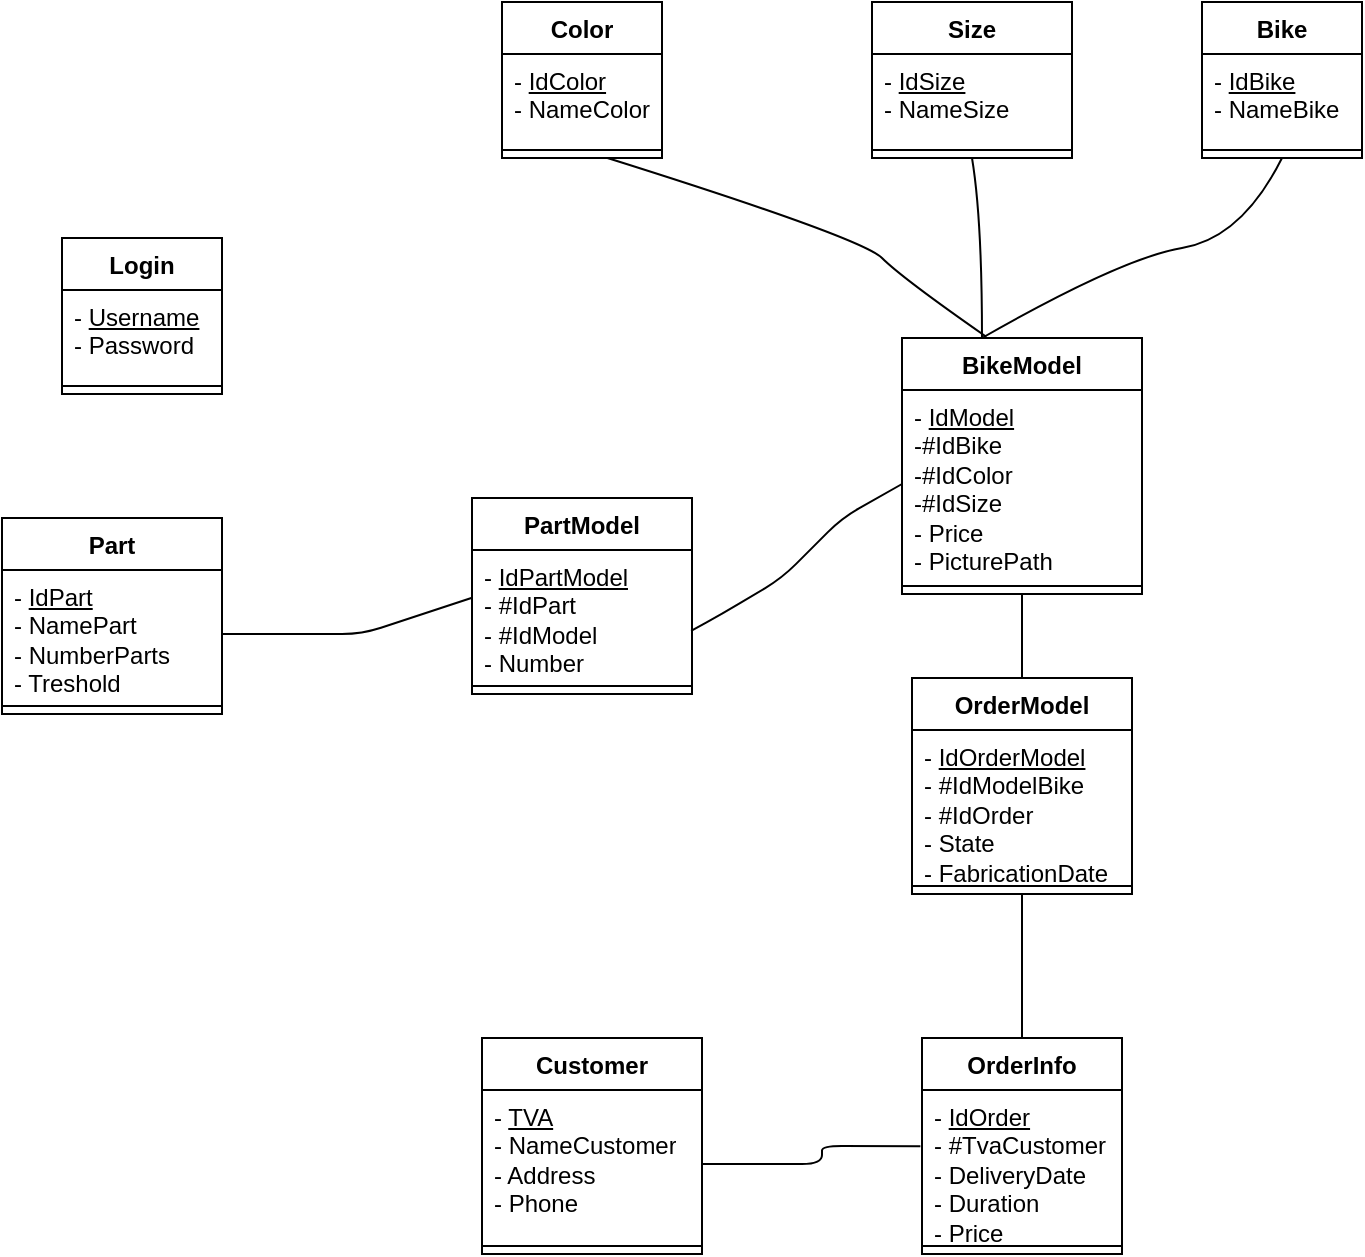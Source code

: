 <mxfile version="16.6.1" type="device"><diagram id="qX9gPibm-6a1j7SN708z" name="Page-1"><mxGraphModel dx="1221" dy="613" grid="1" gridSize="10" guides="1" tooltips="1" connect="1" arrows="1" fold="1" page="1" pageScale="1" pageWidth="1169" pageHeight="827" math="0" shadow="0"><root><mxCell id="0"/><mxCell id="1" parent="0"/><mxCell id="qB4ZOEkqcGy3bJjALOt4-6" value="Login" style="swimlane;fontStyle=1;align=center;verticalAlign=top;childLayout=stackLayout;horizontal=1;startSize=26;horizontalStack=0;resizeParent=1;resizeParentMax=0;resizeLast=0;collapsible=1;marginBottom=0;" parent="1" vertex="1"><mxGeometry x="275" y="218" width="80" height="78" as="geometry"/></mxCell><mxCell id="qB4ZOEkqcGy3bJjALOt4-7" value="- &lt;u&gt;Username&lt;/u&gt;&lt;br&gt;- Password" style="text;strokeColor=none;fillColor=none;align=left;verticalAlign=top;spacingLeft=4;spacingRight=4;overflow=hidden;rotatable=0;points=[[0,0.5],[1,0.5]];portConstraint=eastwest;fontStyle=0;html=1;" parent="qB4ZOEkqcGy3bJjALOt4-6" vertex="1"><mxGeometry y="26" width="80" height="44" as="geometry"/></mxCell><mxCell id="qB4ZOEkqcGy3bJjALOt4-8" value="" style="line;strokeWidth=1;fillColor=none;align=left;verticalAlign=middle;spacingTop=-1;spacingLeft=3;spacingRight=3;rotatable=0;labelPosition=right;points=[];portConstraint=eastwest;" parent="qB4ZOEkqcGy3bJjALOt4-6" vertex="1"><mxGeometry y="70" width="80" height="8" as="geometry"/></mxCell><mxCell id="qB4ZOEkqcGy3bJjALOt4-10" value="BikeModel" style="swimlane;fontStyle=1;align=center;verticalAlign=top;childLayout=stackLayout;horizontal=1;startSize=26;horizontalStack=0;resizeParent=1;resizeParentMax=0;resizeLast=0;collapsible=1;marginBottom=0;" parent="1" vertex="1"><mxGeometry x="695" y="268" width="120" height="128" as="geometry"/></mxCell><mxCell id="qB4ZOEkqcGy3bJjALOt4-11" value="- &lt;u&gt;IdModel&lt;/u&gt;&lt;br&gt;-#IdBike&lt;br&gt;-#IdColor&lt;br&gt;-#IdSize&lt;br&gt;- Price&lt;br&gt;- PicturePath" style="text;strokeColor=none;fillColor=none;align=left;verticalAlign=top;spacingLeft=4;spacingRight=4;overflow=hidden;rotatable=0;points=[[0,0.5],[1,0.5]];portConstraint=eastwest;fontStyle=0;html=1;" parent="qB4ZOEkqcGy3bJjALOt4-10" vertex="1"><mxGeometry y="26" width="120" height="94" as="geometry"/></mxCell><mxCell id="qB4ZOEkqcGy3bJjALOt4-12" value="" style="line;strokeWidth=1;fillColor=none;align=left;verticalAlign=middle;spacingTop=-1;spacingLeft=3;spacingRight=3;rotatable=0;labelPosition=right;points=[];portConstraint=eastwest;" parent="qB4ZOEkqcGy3bJjALOt4-10" vertex="1"><mxGeometry y="120" width="120" height="8" as="geometry"/></mxCell><mxCell id="qB4ZOEkqcGy3bJjALOt4-13" value="OrderModel" style="swimlane;fontStyle=1;align=center;verticalAlign=top;childLayout=stackLayout;horizontal=1;startSize=26;horizontalStack=0;resizeParent=1;resizeParentMax=0;resizeLast=0;collapsible=1;marginBottom=0;" parent="1" vertex="1"><mxGeometry x="700" y="438" width="110" height="108" as="geometry"/></mxCell><mxCell id="qB4ZOEkqcGy3bJjALOt4-14" value="- &lt;u&gt;IdOrderModel&lt;/u&gt;&lt;br&gt;- #IdModelBike&lt;br&gt;- #IdOrder&lt;br&gt;- State&lt;br&gt;- FabricationDate" style="text;strokeColor=none;fillColor=none;align=left;verticalAlign=top;spacingLeft=4;spacingRight=4;overflow=hidden;rotatable=0;points=[[0,0.5],[1,0.5]];portConstraint=eastwest;fontStyle=0;html=1;" parent="qB4ZOEkqcGy3bJjALOt4-13" vertex="1"><mxGeometry y="26" width="110" height="74" as="geometry"/></mxCell><mxCell id="qB4ZOEkqcGy3bJjALOt4-15" value="" style="line;strokeWidth=1;fillColor=none;align=left;verticalAlign=middle;spacingTop=-1;spacingLeft=3;spacingRight=3;rotatable=0;labelPosition=right;points=[];portConstraint=eastwest;" parent="qB4ZOEkqcGy3bJjALOt4-13" vertex="1"><mxGeometry y="100" width="110" height="8" as="geometry"/></mxCell><mxCell id="qB4ZOEkqcGy3bJjALOt4-16" value="OrderInfo" style="swimlane;fontStyle=1;align=center;verticalAlign=top;childLayout=stackLayout;horizontal=1;startSize=26;horizontalStack=0;resizeParent=1;resizeParentMax=0;resizeLast=0;collapsible=1;marginBottom=0;" parent="1" vertex="1"><mxGeometry x="705" y="618" width="100" height="108" as="geometry"/></mxCell><mxCell id="qB4ZOEkqcGy3bJjALOt4-17" value="- &lt;u&gt;IdOrder&lt;/u&gt;&lt;br&gt;- #TvaCustomer&lt;br&gt;- DeliveryDate&lt;br&gt;- Duration&lt;br&gt;- Price" style="text;strokeColor=none;fillColor=none;align=left;verticalAlign=top;spacingLeft=4;spacingRight=4;overflow=hidden;rotatable=0;points=[[0,0.5],[1,0.5]];portConstraint=eastwest;fontStyle=0;html=1;" parent="qB4ZOEkqcGy3bJjALOt4-16" vertex="1"><mxGeometry y="26" width="100" height="74" as="geometry"/></mxCell><mxCell id="qB4ZOEkqcGy3bJjALOt4-18" value="" style="line;strokeWidth=1;fillColor=none;align=left;verticalAlign=middle;spacingTop=-1;spacingLeft=3;spacingRight=3;rotatable=0;labelPosition=right;points=[];portConstraint=eastwest;" parent="qB4ZOEkqcGy3bJjALOt4-16" vertex="1"><mxGeometry y="100" width="100" height="8" as="geometry"/></mxCell><mxCell id="qB4ZOEkqcGy3bJjALOt4-19" value="Part" style="swimlane;fontStyle=1;align=center;verticalAlign=top;childLayout=stackLayout;horizontal=1;startSize=26;horizontalStack=0;resizeParent=1;resizeParentMax=0;resizeLast=0;collapsible=1;marginBottom=0;" parent="1" vertex="1"><mxGeometry x="245" y="358" width="110" height="98" as="geometry"/></mxCell><mxCell id="qB4ZOEkqcGy3bJjALOt4-20" value="- &lt;u&gt;IdPart&lt;/u&gt;&lt;br&gt;- NamePart&lt;br&gt;- NumberParts&lt;br&gt;- Treshold" style="text;strokeColor=none;fillColor=none;align=left;verticalAlign=top;spacingLeft=4;spacingRight=4;overflow=hidden;rotatable=0;points=[[0,0.5],[1,0.5]];portConstraint=eastwest;fontStyle=0;html=1;" parent="qB4ZOEkqcGy3bJjALOt4-19" vertex="1"><mxGeometry y="26" width="110" height="64" as="geometry"/></mxCell><mxCell id="qB4ZOEkqcGy3bJjALOt4-21" value="" style="line;strokeWidth=1;fillColor=none;align=left;verticalAlign=middle;spacingTop=-1;spacingLeft=3;spacingRight=3;rotatable=0;labelPosition=right;points=[];portConstraint=eastwest;" parent="qB4ZOEkqcGy3bJjALOt4-19" vertex="1"><mxGeometry y="90" width="110" height="8" as="geometry"/></mxCell><mxCell id="qB4ZOEkqcGy3bJjALOt4-22" value="PartModel" style="swimlane;fontStyle=1;align=center;verticalAlign=top;childLayout=stackLayout;horizontal=1;startSize=26;horizontalStack=0;resizeParent=1;resizeParentMax=0;resizeLast=0;collapsible=1;marginBottom=0;" parent="1" vertex="1"><mxGeometry x="480" y="348" width="110" height="98" as="geometry"/></mxCell><mxCell id="qB4ZOEkqcGy3bJjALOt4-23" value="- &lt;u&gt;IdPartModel&lt;/u&gt;&lt;br&gt;- #IdPart&lt;br&gt;- #IdModel&lt;br&gt;- Number" style="text;strokeColor=none;fillColor=none;align=left;verticalAlign=top;spacingLeft=4;spacingRight=4;overflow=hidden;rotatable=0;points=[[0,0.5],[1,0.5]];portConstraint=eastwest;fontStyle=0;html=1;" parent="qB4ZOEkqcGy3bJjALOt4-22" vertex="1"><mxGeometry y="26" width="110" height="64" as="geometry"/></mxCell><mxCell id="qB4ZOEkqcGy3bJjALOt4-24" value="" style="line;strokeWidth=1;fillColor=none;align=left;verticalAlign=middle;spacingTop=-1;spacingLeft=3;spacingRight=3;rotatable=0;labelPosition=right;points=[];portConstraint=eastwest;" parent="qB4ZOEkqcGy3bJjALOt4-22" vertex="1"><mxGeometry y="90" width="110" height="8" as="geometry"/></mxCell><mxCell id="qB4ZOEkqcGy3bJjALOt4-25" value="" style="endArrow=none;html=1;entryX=0.5;entryY=1;entryDx=0;entryDy=0;exitX=0.5;exitY=0;exitDx=0;exitDy=0;" parent="1" source="qB4ZOEkqcGy3bJjALOt4-13" target="qB4ZOEkqcGy3bJjALOt4-10" edge="1"><mxGeometry width="50" height="50" relative="1" as="geometry"><mxPoint x="595" y="388" as="sourcePoint"/><mxPoint x="645" y="338" as="targetPoint"/></mxGeometry></mxCell><mxCell id="qB4ZOEkqcGy3bJjALOt4-26" value="" style="endArrow=none;html=1;entryX=0;entryY=0.5;entryDx=0;entryDy=0;exitX=0.996;exitY=0.631;exitDx=0;exitDy=0;exitPerimeter=0;" parent="1" source="qB4ZOEkqcGy3bJjALOt4-23" edge="1" target="qB4ZOEkqcGy3bJjALOt4-11"><mxGeometry width="50" height="50" relative="1" as="geometry"><mxPoint x="734.8" y="408" as="sourcePoint"/><mxPoint x="734.8" y="376" as="targetPoint"/><Array as="points"><mxPoint x="605" y="406"/><mxPoint x="635" y="388"/><mxPoint x="665" y="358"/></Array></mxGeometry></mxCell><mxCell id="qB4ZOEkqcGy3bJjALOt4-27" value="" style="endArrow=none;html=1;entryX=0.5;entryY=1;entryDx=0;entryDy=0;exitX=0.5;exitY=0;exitDx=0;exitDy=0;" parent="1" source="qB4ZOEkqcGy3bJjALOt4-16" target="qB4ZOEkqcGy3bJjALOt4-13" edge="1"><mxGeometry width="50" height="50" relative="1" as="geometry"><mxPoint x="630" y="498" as="sourcePoint"/><mxPoint x="680" y="448" as="targetPoint"/></mxGeometry></mxCell><mxCell id="qB4ZOEkqcGy3bJjALOt4-28" value="" style="endArrow=none;html=1;entryX=1;entryY=0.5;entryDx=0;entryDy=0;exitX=-0.003;exitY=0.375;exitDx=0;exitDy=0;exitPerimeter=0;" parent="1" source="qB4ZOEkqcGy3bJjALOt4-23" target="qB4ZOEkqcGy3bJjALOt4-20" edge="1"><mxGeometry width="50" height="50" relative="1" as="geometry"><mxPoint x="295" y="430" as="sourcePoint"/><mxPoint x="295" y="398" as="targetPoint"/><Array as="points"><mxPoint x="425" y="416"/></Array></mxGeometry></mxCell><mxCell id="qB4ZOEkqcGy3bJjALOt4-29" value="Customer" style="swimlane;fontStyle=1;align=center;verticalAlign=top;childLayout=stackLayout;horizontal=1;startSize=26;horizontalStack=0;resizeParent=1;resizeParentMax=0;resizeLast=0;collapsible=1;marginBottom=0;" parent="1" vertex="1"><mxGeometry x="485" y="618" width="110" height="108" as="geometry"/></mxCell><mxCell id="qB4ZOEkqcGy3bJjALOt4-30" value="- &lt;u&gt;TVA&lt;/u&gt;&lt;br&gt;- NameCustomer&lt;br&gt;- Address&lt;br&gt;- Phone" style="text;strokeColor=none;fillColor=none;align=left;verticalAlign=top;spacingLeft=4;spacingRight=4;overflow=hidden;rotatable=0;points=[[0,0.5],[1,0.5]];portConstraint=eastwest;fontStyle=0;html=1;" parent="qB4ZOEkqcGy3bJjALOt4-29" vertex="1"><mxGeometry y="26" width="110" height="74" as="geometry"/></mxCell><mxCell id="qB4ZOEkqcGy3bJjALOt4-31" value="" style="line;strokeWidth=1;fillColor=none;align=left;verticalAlign=middle;spacingTop=-1;spacingLeft=3;spacingRight=3;rotatable=0;labelPosition=right;points=[];portConstraint=eastwest;" parent="qB4ZOEkqcGy3bJjALOt4-29" vertex="1"><mxGeometry y="100" width="110" height="8" as="geometry"/></mxCell><mxCell id="qB4ZOEkqcGy3bJjALOt4-32" value="" style="endArrow=none;html=1;exitX=1;exitY=0.5;exitDx=0;exitDy=0;entryX=-0.008;entryY=0.38;entryDx=0;entryDy=0;entryPerimeter=0;" parent="1" source="qB4ZOEkqcGy3bJjALOt4-30" target="qB4ZOEkqcGy3bJjALOt4-17" edge="1"><mxGeometry width="50" height="50" relative="1" as="geometry"><mxPoint x="645" y="648" as="sourcePoint"/><mxPoint x="695" y="598" as="targetPoint"/><Array as="points"><mxPoint x="655" y="681"/><mxPoint x="655" y="672"/></Array></mxGeometry></mxCell><mxCell id="MS50aaSTctcK6vhNtYCz-5" value="Color" style="swimlane;fontStyle=1;align=center;verticalAlign=top;childLayout=stackLayout;horizontal=1;startSize=26;horizontalStack=0;resizeParent=1;resizeParentMax=0;resizeLast=0;collapsible=1;marginBottom=0;" vertex="1" parent="1"><mxGeometry x="495" y="100" width="80" height="78" as="geometry"/></mxCell><mxCell id="MS50aaSTctcK6vhNtYCz-6" value="- &lt;u&gt;IdColor&lt;/u&gt;&lt;br&gt;- NameColor" style="text;strokeColor=none;fillColor=none;align=left;verticalAlign=top;spacingLeft=4;spacingRight=4;overflow=hidden;rotatable=0;points=[[0,0.5],[1,0.5]];portConstraint=eastwest;fontStyle=0;html=1;" vertex="1" parent="MS50aaSTctcK6vhNtYCz-5"><mxGeometry y="26" width="80" height="44" as="geometry"/></mxCell><mxCell id="MS50aaSTctcK6vhNtYCz-7" value="" style="line;strokeWidth=1;fillColor=none;align=left;verticalAlign=middle;spacingTop=-1;spacingLeft=3;spacingRight=3;rotatable=0;labelPosition=right;points=[];portConstraint=eastwest;" vertex="1" parent="MS50aaSTctcK6vhNtYCz-5"><mxGeometry y="70" width="80" height="8" as="geometry"/></mxCell><mxCell id="MS50aaSTctcK6vhNtYCz-8" value="Size" style="swimlane;fontStyle=1;align=center;verticalAlign=top;childLayout=stackLayout;horizontal=1;startSize=26;horizontalStack=0;resizeParent=1;resizeParentMax=0;resizeLast=0;collapsible=1;marginBottom=0;" vertex="1" parent="1"><mxGeometry x="680" y="100" width="100" height="78" as="geometry"/></mxCell><mxCell id="MS50aaSTctcK6vhNtYCz-9" value="- &lt;u&gt;IdSize&lt;/u&gt;&lt;br&gt;- NameSize" style="text;strokeColor=none;fillColor=none;align=left;verticalAlign=top;spacingLeft=4;spacingRight=4;overflow=hidden;rotatable=0;points=[[0,0.5],[1,0.5]];portConstraint=eastwest;fontStyle=0;html=1;" vertex="1" parent="MS50aaSTctcK6vhNtYCz-8"><mxGeometry y="26" width="100" height="44" as="geometry"/></mxCell><mxCell id="MS50aaSTctcK6vhNtYCz-10" value="" style="line;strokeWidth=1;fillColor=none;align=left;verticalAlign=middle;spacingTop=-1;spacingLeft=3;spacingRight=3;rotatable=0;labelPosition=right;points=[];portConstraint=eastwest;" vertex="1" parent="MS50aaSTctcK6vhNtYCz-8"><mxGeometry y="70" width="100" height="8" as="geometry"/></mxCell><mxCell id="MS50aaSTctcK6vhNtYCz-11" value="Bike" style="swimlane;fontStyle=1;align=center;verticalAlign=top;childLayout=stackLayout;horizontal=1;startSize=26;horizontalStack=0;resizeParent=1;resizeParentMax=0;resizeLast=0;collapsible=1;marginBottom=0;" vertex="1" parent="1"><mxGeometry x="845" y="100" width="80" height="78" as="geometry"/></mxCell><mxCell id="MS50aaSTctcK6vhNtYCz-12" value="- &lt;u&gt;IdBike&lt;/u&gt;&lt;br&gt;- NameBike" style="text;strokeColor=none;fillColor=none;align=left;verticalAlign=top;spacingLeft=4;spacingRight=4;overflow=hidden;rotatable=0;points=[[0,0.5],[1,0.5]];portConstraint=eastwest;fontStyle=0;html=1;" vertex="1" parent="MS50aaSTctcK6vhNtYCz-11"><mxGeometry y="26" width="80" height="44" as="geometry"/></mxCell><mxCell id="MS50aaSTctcK6vhNtYCz-13" value="" style="line;strokeWidth=1;fillColor=none;align=left;verticalAlign=middle;spacingTop=-1;spacingLeft=3;spacingRight=3;rotatable=0;labelPosition=right;points=[];portConstraint=eastwest;" vertex="1" parent="MS50aaSTctcK6vhNtYCz-11"><mxGeometry y="70" width="80" height="8" as="geometry"/></mxCell><mxCell id="MS50aaSTctcK6vhNtYCz-15" value="" style="curved=1;endArrow=none;html=1;rounded=0;entryX=0.351;entryY=-0.005;entryDx=0;entryDy=0;endFill=0;entryPerimeter=0;" edge="1" parent="1" source="MS50aaSTctcK6vhNtYCz-7" target="qB4ZOEkqcGy3bJjALOt4-10"><mxGeometry width="50" height="50" relative="1" as="geometry"><mxPoint x="655" y="338" as="sourcePoint"/><mxPoint x="705" y="288" as="targetPoint"/><Array as="points"><mxPoint x="675" y="218"/><mxPoint x="695" y="238"/></Array></mxGeometry></mxCell><mxCell id="MS50aaSTctcK6vhNtYCz-16" value="" style="curved=1;endArrow=none;html=1;rounded=0;entryX=0.5;entryY=1;entryDx=0;entryDy=0;endFill=0;" edge="1" parent="1" target="MS50aaSTctcK6vhNtYCz-8"><mxGeometry width="50" height="50" relative="1" as="geometry"><mxPoint x="735" y="268" as="sourcePoint"/><mxPoint x="855" y="208" as="targetPoint"/><Array as="points"><mxPoint x="735" y="208"/></Array></mxGeometry></mxCell><mxCell id="MS50aaSTctcK6vhNtYCz-17" value="" style="curved=1;endArrow=none;html=1;rounded=0;entryX=0.5;entryY=1;entryDx=0;entryDy=0;endFill=0;" edge="1" parent="1" target="MS50aaSTctcK6vhNtYCz-11"><mxGeometry width="50" height="50" relative="1" as="geometry"><mxPoint x="735" y="268" as="sourcePoint"/><mxPoint x="925" y="248" as="targetPoint"/><Array as="points"><mxPoint x="805" y="228"/><mxPoint x="865" y="218"/></Array></mxGeometry></mxCell></root></mxGraphModel></diagram></mxfile>